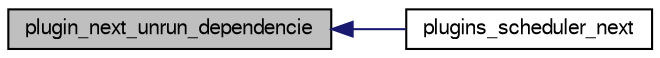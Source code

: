 digraph G
{
  bgcolor="transparent";
  edge [fontname="FreeSans",fontsize="10",labelfontname="FreeSans",labelfontsize="10"];
  node [fontname="FreeSans",fontsize="10",shape=record];
  rankdir=LR;
  Node1 [label="plugin_next_unrun_dependencie",height=0.2,width=0.4,color="black", fillcolor="grey75", style="filled" fontcolor="black"];
  Node1 -> Node2 [dir=back,color="midnightblue",fontsize="10",style="solid",fontname="FreeSans"];
  Node2 [label="plugins_scheduler_next",height=0.2,width=0.4,color="black",URL="$pluginscheduler_8h.html#a10384fae06ada4c648c98590b2b22f93"];
}
